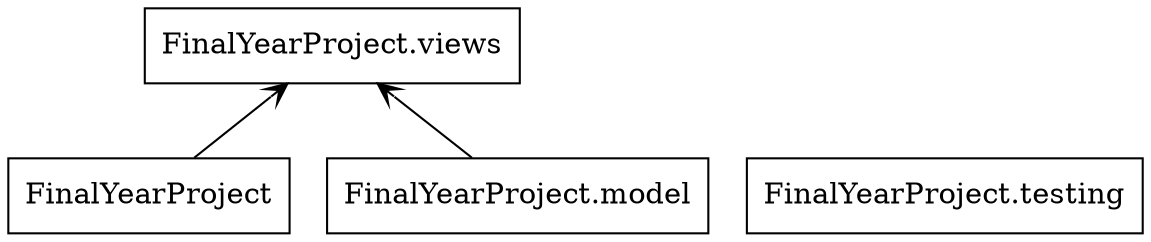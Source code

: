 digraph "packages" {
charset="utf-8"
rankdir=BT
"0" [label="FinalYearProject", shape="box"];
"1" [label="FinalYearProject.model", shape="box"];
"2" [label="FinalYearProject.testing", shape="box"];
"3" [label="FinalYearProject.views", shape="box"];
"0" -> "3" [arrowhead="open", arrowtail="none"];
"1" -> "3" [arrowhead="open", arrowtail="none"];
}
